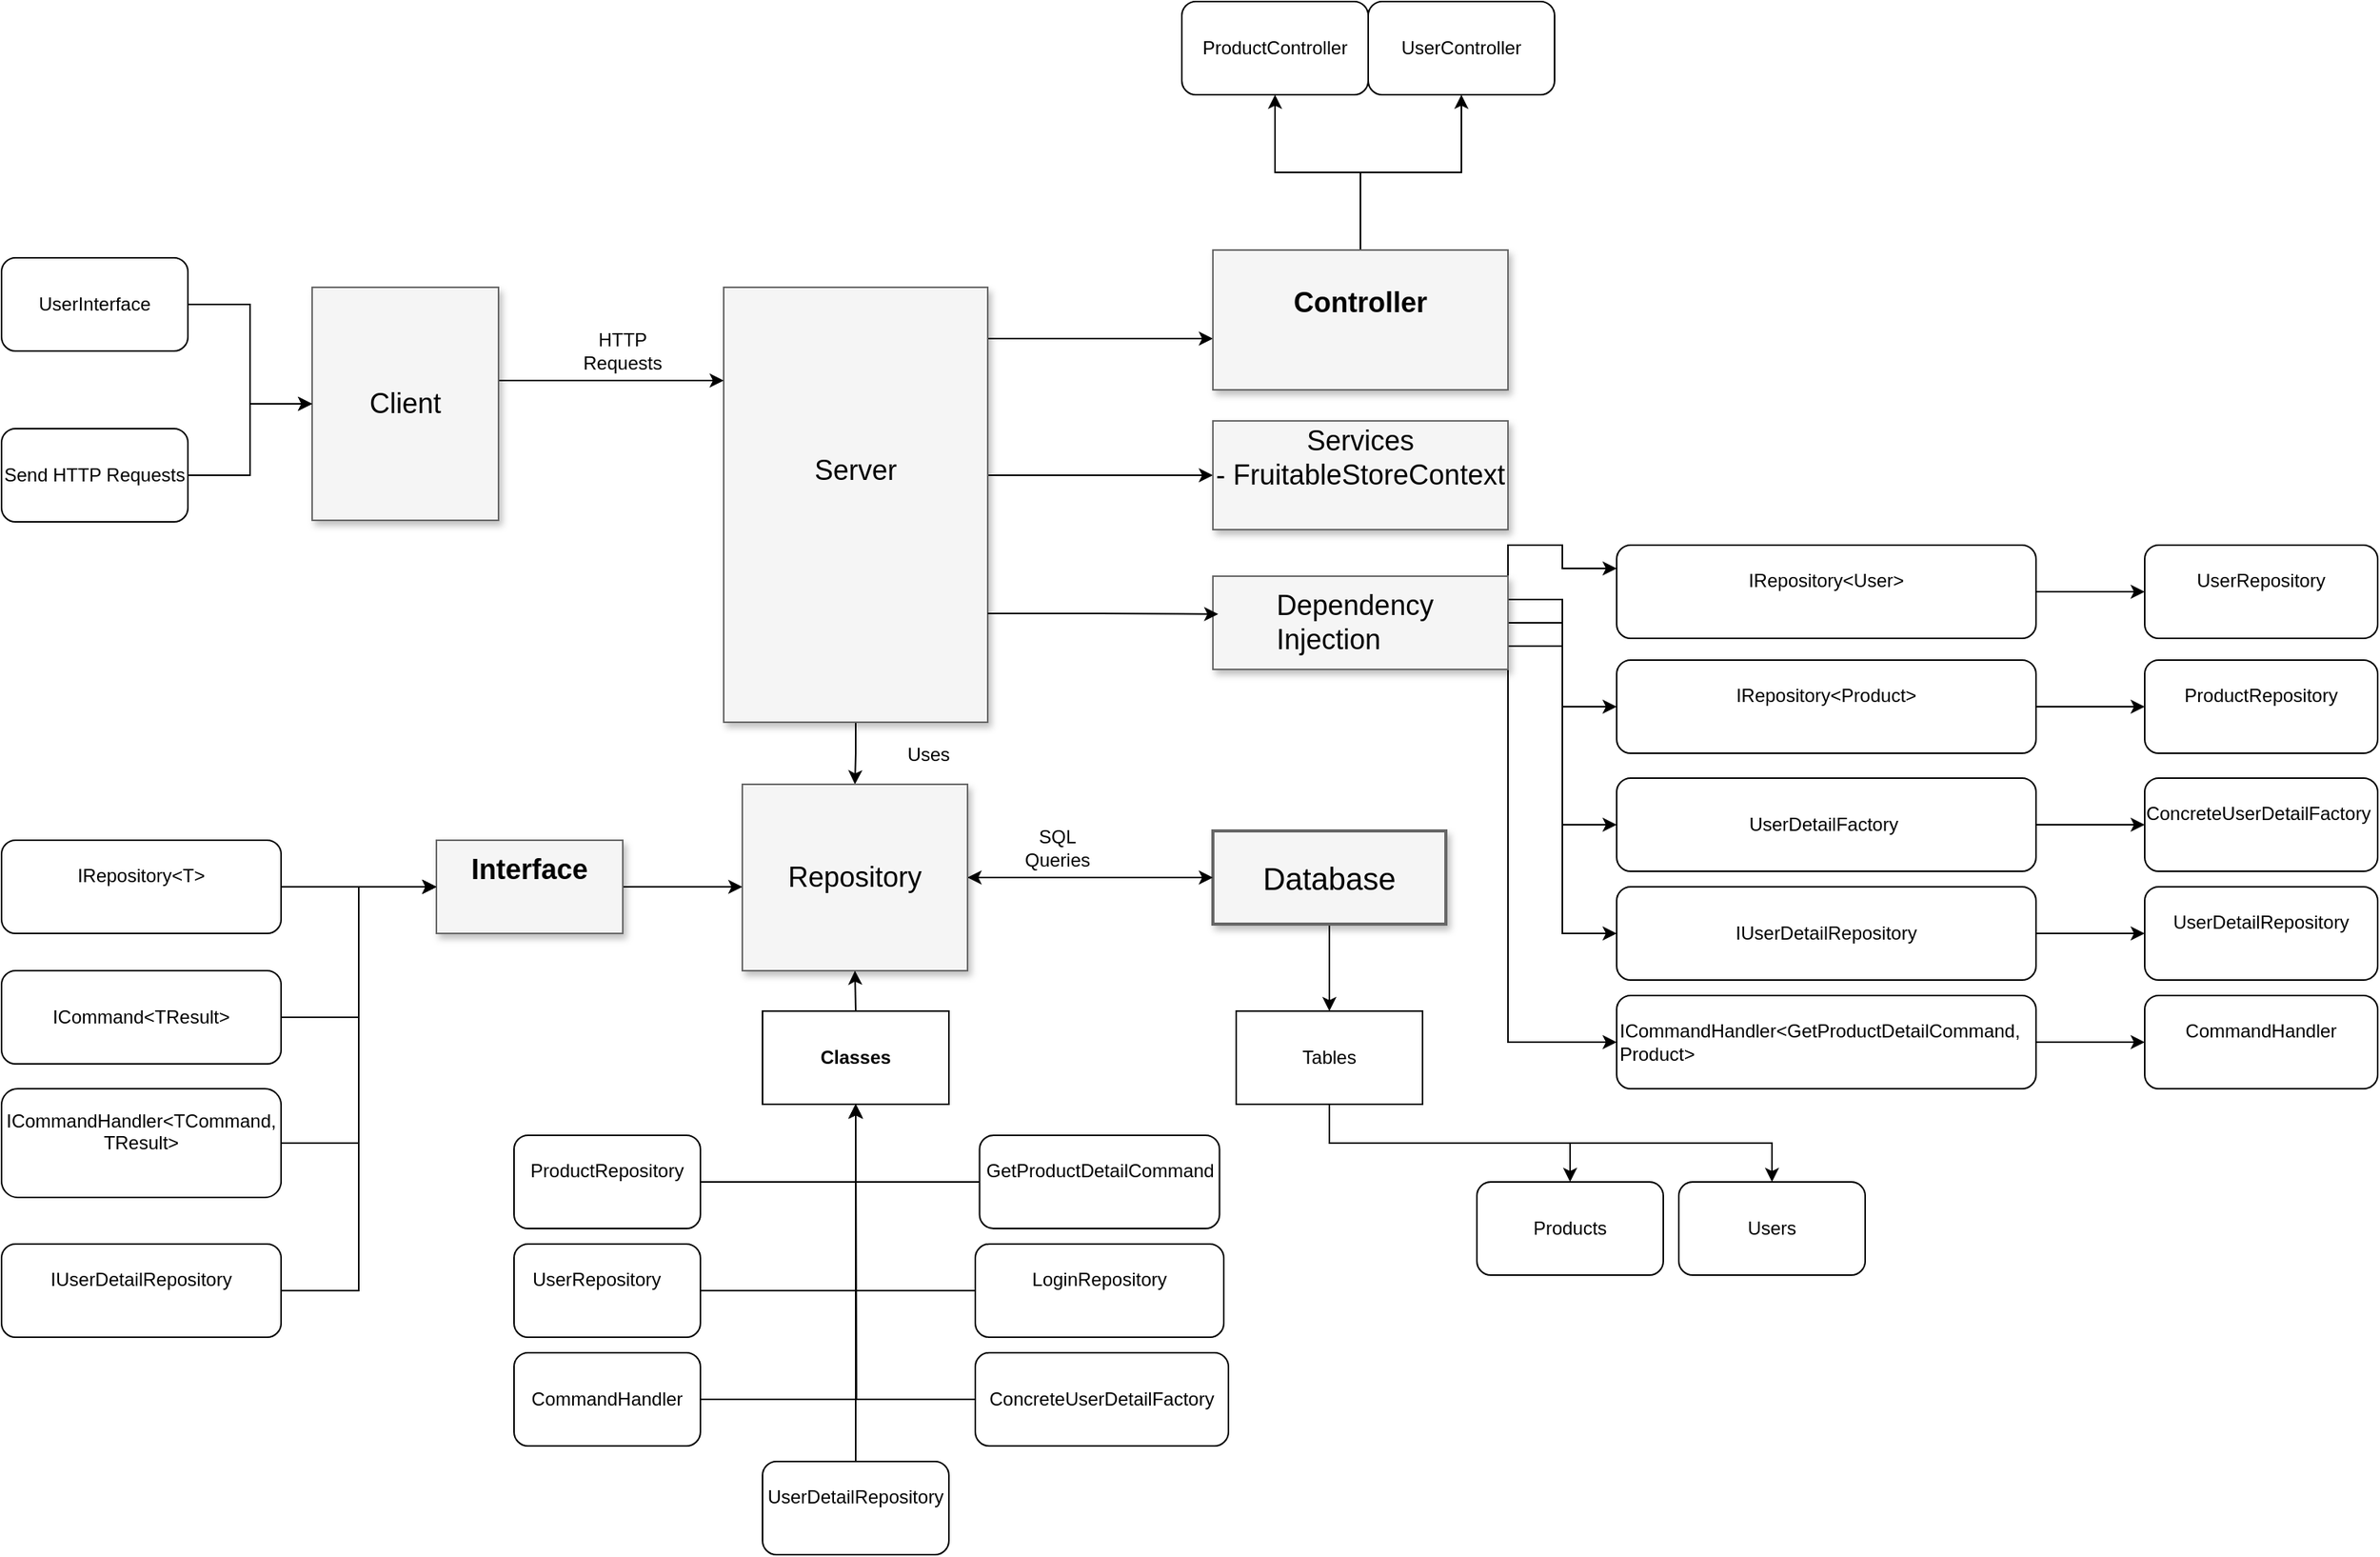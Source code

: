 <mxfile version="24.6.0" type="google">
  <diagram name="Page-1" id="90a13364-a465-7bf4-72fc-28e22215d7a0">
    <mxGraphModel grid="1" page="1" gridSize="10" guides="1" tooltips="1" connect="1" arrows="1" fold="1" pageScale="1.5" pageWidth="1169" pageHeight="826" background="none" math="0" shadow="0">
      <root>
        <mxCell id="0" style=";html=1;" />
        <mxCell id="1" style=";html=1;" parent="0" />
        <mxCell id="_6dOnhQKcLMJAgRiBtqv-33" style="edgeStyle=orthogonalEdgeStyle;rounded=0;orthogonalLoop=1;jettySize=auto;html=1;exitX=0.5;exitY=1;exitDx=0;exitDy=0;entryX=0.5;entryY=0;entryDx=0;entryDy=0;" edge="1" parent="1" source="3a17f1ce550125da-1" target="_6dOnhQKcLMJAgRiBtqv-32">
          <mxGeometry relative="1" as="geometry" />
        </mxCell>
        <mxCell id="_6dOnhQKcLMJAgRiBtqv-81" style="edgeStyle=orthogonalEdgeStyle;rounded=0;orthogonalLoop=1;jettySize=auto;html=1;exitX=0;exitY=0.5;exitDx=0;exitDy=0;entryX=1;entryY=0.5;entryDx=0;entryDy=0;" edge="1" parent="1" source="3a17f1ce550125da-1" target="3a17f1ce550125da-10">
          <mxGeometry relative="1" as="geometry" />
        </mxCell>
        <mxCell id="3a17f1ce550125da-1" value="Database" style="whiteSpace=wrap;html=1;shadow=1;fontSize=20;fillColor=#f5f5f5;strokeColor=#666666;strokeWidth=2;" vertex="1" parent="1">
          <mxGeometry x="1090" y="804" width="150" height="60" as="geometry" />
        </mxCell>
        <mxCell id="3a17f1ce550125da-13" style="edgeStyle=elbowEdgeStyle;rounded=0;html=1;startArrow=none;startFill=0;jettySize=auto;orthogonalLoop=1;fontSize=18;elbow=vertical;" edge="1" parent="1" source="3a17f1ce550125da-2" target="3a17f1ce550125da-4">
          <mxGeometry relative="1" as="geometry" />
        </mxCell>
        <mxCell id="3a17f1ce550125da-14" style="edgeStyle=elbowEdgeStyle;rounded=0;html=1;startArrow=none;startFill=0;jettySize=auto;orthogonalLoop=1;fontSize=18;elbow=vertical;" edge="1" parent="1" source="3a17f1ce550125da-2" target="3a17f1ce550125da-5">
          <mxGeometry relative="1" as="geometry" />
        </mxCell>
        <mxCell id="_6dOnhQKcLMJAgRiBtqv-27" style="edgeStyle=orthogonalEdgeStyle;rounded=0;orthogonalLoop=1;jettySize=auto;html=1;exitX=0.5;exitY=1;exitDx=0;exitDy=0;entryX=0.5;entryY=0;entryDx=0;entryDy=0;" edge="1" parent="1" source="3a17f1ce550125da-2" target="3a17f1ce550125da-10">
          <mxGeometry relative="1" as="geometry" />
        </mxCell>
        <mxCell id="3a17f1ce550125da-2" value="Server&lt;div&gt;&lt;br&gt;&lt;/div&gt;&lt;div&gt;&lt;br&gt;&lt;/div&gt;" style="whiteSpace=wrap;html=1;shadow=1;fontSize=18;fillColor=#f5f5f5;strokeColor=#666666;" vertex="1" parent="1">
          <mxGeometry x="775" y="454" width="170" height="280" as="geometry" />
        </mxCell>
        <mxCell id="_6dOnhQKcLMJAgRiBtqv-79" style="rounded=0;orthogonalLoop=1;jettySize=auto;html=1;exitX=0.5;exitY=0;exitDx=0;exitDy=0;entryX=0.5;entryY=1;entryDx=0;entryDy=0;edgeStyle=orthogonalEdgeStyle;" edge="1" parent="1" source="3a17f1ce550125da-4" target="_6dOnhQKcLMJAgRiBtqv-77">
          <mxGeometry relative="1" as="geometry" />
        </mxCell>
        <mxCell id="_6dOnhQKcLMJAgRiBtqv-80" style="edgeStyle=orthogonalEdgeStyle;rounded=0;orthogonalLoop=1;jettySize=auto;html=1;exitX=0.5;exitY=0;exitDx=0;exitDy=0;entryX=0.5;entryY=1;entryDx=0;entryDy=0;" edge="1" parent="1" source="3a17f1ce550125da-4" target="_6dOnhQKcLMJAgRiBtqv-78">
          <mxGeometry relative="1" as="geometry" />
        </mxCell>
        <mxCell id="3a17f1ce550125da-4" value="&lt;b&gt;Controller&lt;/b&gt;&lt;div style=&quot;text-align: left;&quot;&gt;&lt;br&gt;&lt;/div&gt;" style="whiteSpace=wrap;html=1;shadow=1;fontSize=18;fillColor=#f5f5f5;strokeColor=#666666;align=center;" vertex="1" parent="1">
          <mxGeometry x="1090" y="430" width="190" height="90" as="geometry" />
        </mxCell>
        <mxCell id="3a17f1ce550125da-5" value="&lt;div style=&quot;text-align: center;&quot;&gt;&lt;span style=&quot;background-color: initial;&quot;&gt;Services&lt;/span&gt;&lt;/div&gt;&lt;div style=&quot;text-align: center;&quot;&gt;- FruitableStoreContext&lt;/div&gt;&lt;div style=&quot;text-align: center;&quot;&gt;&amp;nbsp;&lt;br&gt;&lt;/div&gt;" style="whiteSpace=wrap;html=1;shadow=1;fontSize=18;fillColor=#f5f5f5;strokeColor=#666666;align=left;" vertex="1" parent="1">
          <mxGeometry x="1090" y="540" width="190" height="70" as="geometry" />
        </mxCell>
        <mxCell id="3a17f1ce550125da-20" style="edgeStyle=elbowEdgeStyle;rounded=0;html=1;startArrow=none;startFill=0;jettySize=auto;orthogonalLoop=1;fontSize=18;elbow=vertical;" edge="1" parent="1" source="3a17f1ce550125da-8" target="3a17f1ce550125da-2">
          <mxGeometry relative="1" as="geometry">
            <Array as="points">
              <mxPoint x="757" y="514" />
            </Array>
          </mxGeometry>
        </mxCell>
        <mxCell id="3a17f1ce550125da-8" value="Client" style="whiteSpace=wrap;html=1;shadow=1;fontSize=18;fillColor=#f5f5f5;strokeColor=#666666;" vertex="1" parent="1">
          <mxGeometry x="510" y="454" width="120" height="150" as="geometry" />
        </mxCell>
        <mxCell id="_6dOnhQKcLMJAgRiBtqv-36" style="edgeStyle=orthogonalEdgeStyle;rounded=0;orthogonalLoop=1;jettySize=auto;html=1;exitX=1;exitY=0.5;exitDx=0;exitDy=0;entryX=0;entryY=0.5;entryDx=0;entryDy=0;" edge="1" parent="1" source="3a17f1ce550125da-10" target="3a17f1ce550125da-1">
          <mxGeometry relative="1" as="geometry" />
        </mxCell>
        <mxCell id="3a17f1ce550125da-10" value="Repository                          " style="whiteSpace=wrap;html=1;shadow=1;fontSize=18;fillColor=#f5f5f5;strokeColor=#666666;" vertex="1" parent="1">
          <mxGeometry x="787" y="774" width="145" height="120" as="geometry" />
        </mxCell>
        <mxCell id="3a17f1ce550125da-18" style="edgeStyle=elbowEdgeStyle;rounded=0;html=1;startArrow=none;startFill=0;jettySize=auto;orthogonalLoop=1;fontSize=18;elbow=vertical;" edge="1" parent="1" source="3a17f1ce550125da-11" target="3a17f1ce550125da-10">
          <mxGeometry relative="1" as="geometry" />
        </mxCell>
        <mxCell id="3a17f1ce550125da-11" value="&lt;b&gt;Interface&lt;/b&gt;&lt;div&gt;&lt;br&gt;&lt;/div&gt;" style="whiteSpace=wrap;html=1;shadow=1;fontSize=18;fillColor=#f5f5f5;strokeColor=#666666;" vertex="1" parent="1">
          <mxGeometry x="590" y="810" width="120" height="60" as="geometry" />
        </mxCell>
        <mxCell id="_6dOnhQKcLMJAgRiBtqv-9" style="edgeStyle=orthogonalEdgeStyle;rounded=0;orthogonalLoop=1;jettySize=auto;html=1;exitX=1;exitY=0;exitDx=0;exitDy=0;entryX=0;entryY=0.25;entryDx=0;entryDy=0;" edge="1" parent="1" source="_6dOnhQKcLMJAgRiBtqv-1" target="_6dOnhQKcLMJAgRiBtqv-3">
          <mxGeometry relative="1" as="geometry" />
        </mxCell>
        <mxCell id="_6dOnhQKcLMJAgRiBtqv-10" style="edgeStyle=orthogonalEdgeStyle;rounded=0;orthogonalLoop=1;jettySize=auto;html=1;exitX=1;exitY=0.25;exitDx=0;exitDy=0;entryX=0;entryY=0.5;entryDx=0;entryDy=0;" edge="1" parent="1" source="_6dOnhQKcLMJAgRiBtqv-1" target="_6dOnhQKcLMJAgRiBtqv-4">
          <mxGeometry relative="1" as="geometry" />
        </mxCell>
        <mxCell id="_6dOnhQKcLMJAgRiBtqv-11" style="edgeStyle=orthogonalEdgeStyle;rounded=0;orthogonalLoop=1;jettySize=auto;html=1;exitX=1;exitY=0.5;exitDx=0;exitDy=0;entryX=0;entryY=0.5;entryDx=0;entryDy=0;" edge="1" parent="1" source="_6dOnhQKcLMJAgRiBtqv-1" target="_6dOnhQKcLMJAgRiBtqv-5">
          <mxGeometry relative="1" as="geometry" />
        </mxCell>
        <mxCell id="_6dOnhQKcLMJAgRiBtqv-12" style="edgeStyle=orthogonalEdgeStyle;rounded=0;orthogonalLoop=1;jettySize=auto;html=1;exitX=1;exitY=0.75;exitDx=0;exitDy=0;entryX=0;entryY=0.5;entryDx=0;entryDy=0;" edge="1" parent="1" source="_6dOnhQKcLMJAgRiBtqv-1" target="_6dOnhQKcLMJAgRiBtqv-6">
          <mxGeometry relative="1" as="geometry" />
        </mxCell>
        <mxCell id="_6dOnhQKcLMJAgRiBtqv-13" style="edgeStyle=orthogonalEdgeStyle;rounded=0;orthogonalLoop=1;jettySize=auto;html=1;exitX=1;exitY=1;exitDx=0;exitDy=0;entryX=0;entryY=0.5;entryDx=0;entryDy=0;" edge="1" parent="1" source="_6dOnhQKcLMJAgRiBtqv-1" target="_6dOnhQKcLMJAgRiBtqv-7">
          <mxGeometry relative="1" as="geometry" />
        </mxCell>
        <mxCell id="_6dOnhQKcLMJAgRiBtqv-1" value="&lt;blockquote style=&quot;text-align: left; margin: 0px 0px 0px 40px; border: none; padding: 0px;&quot;&gt;Dependency Injection&lt;br&gt;&lt;/blockquote&gt;" style="whiteSpace=wrap;html=1;shadow=1;fontSize=18;fillColor=#f5f5f5;strokeColor=#666666;align=center;" vertex="1" parent="1">
          <mxGeometry x="1090" y="640" width="190" height="60" as="geometry" />
        </mxCell>
        <mxCell id="_6dOnhQKcLMJAgRiBtqv-2" style="edgeStyle=orthogonalEdgeStyle;rounded=0;orthogonalLoop=1;jettySize=auto;html=1;exitX=1;exitY=0.75;exitDx=0;exitDy=0;entryX=0.018;entryY=0.407;entryDx=0;entryDy=0;entryPerimeter=0;" edge="1" parent="1" source="3a17f1ce550125da-2" target="_6dOnhQKcLMJAgRiBtqv-1">
          <mxGeometry relative="1" as="geometry" />
        </mxCell>
        <mxCell id="_6dOnhQKcLMJAgRiBtqv-19" style="edgeStyle=orthogonalEdgeStyle;rounded=0;orthogonalLoop=1;jettySize=auto;html=1;exitX=1;exitY=0.5;exitDx=0;exitDy=0;entryX=0;entryY=0.5;entryDx=0;entryDy=0;" edge="1" parent="1" source="_6dOnhQKcLMJAgRiBtqv-3" target="_6dOnhQKcLMJAgRiBtqv-15">
          <mxGeometry relative="1" as="geometry" />
        </mxCell>
        <mxCell id="_6dOnhQKcLMJAgRiBtqv-3" value="&#xa;IRepository&amp;lt;User&amp;gt;&#xa;&#xa;" style="rounded=1;whiteSpace=wrap;html=1;" vertex="1" parent="1">
          <mxGeometry x="1350" y="620" width="270" height="60" as="geometry" />
        </mxCell>
        <mxCell id="_6dOnhQKcLMJAgRiBtqv-20" style="edgeStyle=orthogonalEdgeStyle;rounded=0;orthogonalLoop=1;jettySize=auto;html=1;exitX=1;exitY=0.5;exitDx=0;exitDy=0;" edge="1" parent="1" source="_6dOnhQKcLMJAgRiBtqv-4" target="_6dOnhQKcLMJAgRiBtqv-14">
          <mxGeometry relative="1" as="geometry" />
        </mxCell>
        <mxCell id="_6dOnhQKcLMJAgRiBtqv-4" value="&#xa;IRepository&lt;span class=&quot;hljs-operator&quot;&gt;&amp;lt;&lt;/span&gt;Product&lt;span class=&quot;hljs-operator&quot;&gt;&amp;gt;&lt;/span&gt;&#xa;&#xa;" style="rounded=1;whiteSpace=wrap;html=1;" vertex="1" parent="1">
          <mxGeometry x="1350" y="694" width="270" height="60" as="geometry" />
        </mxCell>
        <mxCell id="_6dOnhQKcLMJAgRiBtqv-21" style="edgeStyle=orthogonalEdgeStyle;rounded=0;orthogonalLoop=1;jettySize=auto;html=1;exitX=1;exitY=0.5;exitDx=0;exitDy=0;entryX=0;entryY=0.5;entryDx=0;entryDy=0;" edge="1" parent="1" source="_6dOnhQKcLMJAgRiBtqv-5" target="_6dOnhQKcLMJAgRiBtqv-16">
          <mxGeometry relative="1" as="geometry" />
        </mxCell>
        <mxCell id="_6dOnhQKcLMJAgRiBtqv-5" value="UserDetailFactory&amp;nbsp;" style="rounded=1;whiteSpace=wrap;html=1;" vertex="1" parent="1">
          <mxGeometry x="1350" y="770" width="270" height="60" as="geometry" />
        </mxCell>
        <mxCell id="_6dOnhQKcLMJAgRiBtqv-22" style="edgeStyle=orthogonalEdgeStyle;rounded=0;orthogonalLoop=1;jettySize=auto;html=1;exitX=1;exitY=0.5;exitDx=0;exitDy=0;entryX=0;entryY=0.5;entryDx=0;entryDy=0;" edge="1" parent="1" source="_6dOnhQKcLMJAgRiBtqv-6" target="_6dOnhQKcLMJAgRiBtqv-17">
          <mxGeometry relative="1" as="geometry" />
        </mxCell>
        <mxCell id="_6dOnhQKcLMJAgRiBtqv-6" value="IUserDetailRepository" style="rounded=1;whiteSpace=wrap;html=1;" vertex="1" parent="1">
          <mxGeometry x="1350" y="840" width="270" height="60" as="geometry" />
        </mxCell>
        <mxCell id="_6dOnhQKcLMJAgRiBtqv-23" style="edgeStyle=orthogonalEdgeStyle;rounded=0;orthogonalLoop=1;jettySize=auto;html=1;exitX=1;exitY=0.5;exitDx=0;exitDy=0;entryX=0;entryY=0.5;entryDx=0;entryDy=0;" edge="1" parent="1" source="_6dOnhQKcLMJAgRiBtqv-7" target="_6dOnhQKcLMJAgRiBtqv-18">
          <mxGeometry relative="1" as="geometry" />
        </mxCell>
        <mxCell id="_6dOnhQKcLMJAgRiBtqv-7" value="&lt;div style=&quot;&quot;&gt;&lt;br&gt;&lt;/div&gt;&lt;div style=&quot;text-align: justify;&quot;&gt;&lt;span style=&quot;background-color: initial;&quot;&gt;ICommandHandler&lt;/span&gt;&lt;span style=&quot;background-color: initial;&quot; class=&quot;hljs-operator&quot;&gt;&amp;lt;&lt;/span&gt;&lt;span style=&quot;background-color: initial;&quot;&gt;GetProductDetailCommand, Product&lt;/span&gt;&lt;span style=&quot;background-color: initial;&quot; class=&quot;hljs-operator&quot;&gt;&amp;gt;&lt;/span&gt;&lt;/div&gt;&lt;div style=&quot;text-align: justify;&quot;&gt;&lt;br&gt;&lt;/div&gt;" style="rounded=1;whiteSpace=wrap;html=1;align=left;" vertex="1" parent="1">
          <mxGeometry x="1350" y="910" width="270" height="60" as="geometry" />
        </mxCell>
        <mxCell id="_6dOnhQKcLMJAgRiBtqv-14" value="&#xa;ProductRepository              &#xa;&#xa;" style="rounded=1;whiteSpace=wrap;html=1;" vertex="1" parent="1">
          <mxGeometry x="1690" y="694" width="150" height="60" as="geometry" />
        </mxCell>
        <mxCell id="_6dOnhQKcLMJAgRiBtqv-15" value="&#xa;UserRepository                    &#xa;&#xa;" style="rounded=1;whiteSpace=wrap;html=1;" vertex="1" parent="1">
          <mxGeometry x="1690" y="620" width="150" height="60" as="geometry" />
        </mxCell>
        <mxCell id="_6dOnhQKcLMJAgRiBtqv-16" value="ConcreteUserDetailFactory&amp;nbsp; &amp;nbsp; &amp;nbsp; &amp;nbsp; &amp;nbsp;" style="rounded=1;whiteSpace=wrap;html=1;" vertex="1" parent="1">
          <mxGeometry x="1690" y="770" width="150" height="60" as="geometry" />
        </mxCell>
        <mxCell id="_6dOnhQKcLMJAgRiBtqv-17" value="&#xa;UserDetailRepository          &#xa;&#xa;" style="rounded=1;whiteSpace=wrap;html=1;" vertex="1" parent="1">
          <mxGeometry x="1690" y="840" width="150" height="60" as="geometry" />
        </mxCell>
        <mxCell id="_6dOnhQKcLMJAgRiBtqv-18" value="&#xa;CommandHandler                                         &#xa;&#xa;" style="rounded=1;whiteSpace=wrap;html=1;" vertex="1" parent="1">
          <mxGeometry x="1690" y="910" width="150" height="60" as="geometry" />
        </mxCell>
        <mxCell id="_6dOnhQKcLMJAgRiBtqv-40" style="edgeStyle=orthogonalEdgeStyle;rounded=0;orthogonalLoop=1;jettySize=auto;html=1;exitX=1;exitY=0.5;exitDx=0;exitDy=0;entryX=0;entryY=0.5;entryDx=0;entryDy=0;" edge="1" parent="1" source="_6dOnhQKcLMJAgRiBtqv-26" target="3a17f1ce550125da-11">
          <mxGeometry relative="1" as="geometry" />
        </mxCell>
        <mxCell id="_6dOnhQKcLMJAgRiBtqv-26" value="&#xa;IRepository&lt;span class=&quot;hljs-operator&quot;&gt;&amp;lt;&lt;/span&gt;T&lt;span class=&quot;hljs-operator&quot;&gt;&amp;gt;&lt;/span&gt; &#xa;&#xa;" style="rounded=1;whiteSpace=wrap;html=1;" vertex="1" parent="1">
          <mxGeometry x="310" y="810" width="180" height="60" as="geometry" />
        </mxCell>
        <mxCell id="_6dOnhQKcLMJAgRiBtqv-28" value="Uses" style="text;html=1;align=center;verticalAlign=middle;whiteSpace=wrap;rounded=0;" vertex="1" parent="1">
          <mxGeometry x="877" y="740" width="60" height="30" as="geometry" />
        </mxCell>
        <mxCell id="_6dOnhQKcLMJAgRiBtqv-29" value="HTTP Requests" style="text;html=1;align=center;verticalAlign=middle;whiteSpace=wrap;rounded=0;" vertex="1" parent="1">
          <mxGeometry x="680" y="480" width="60" height="30" as="geometry" />
        </mxCell>
        <mxCell id="_6dOnhQKcLMJAgRiBtqv-35" style="edgeStyle=orthogonalEdgeStyle;rounded=0;orthogonalLoop=1;jettySize=auto;html=1;exitX=0.5;exitY=1;exitDx=0;exitDy=0;entryX=0.5;entryY=0;entryDx=0;entryDy=0;" edge="1" parent="1" source="_6dOnhQKcLMJAgRiBtqv-32" target="_6dOnhQKcLMJAgRiBtqv-51">
          <mxGeometry relative="1" as="geometry">
            <mxPoint x="1280" y="1130" as="targetPoint" />
          </mxGeometry>
        </mxCell>
        <mxCell id="_6dOnhQKcLMJAgRiBtqv-32" value="Tables" style="rounded=0;whiteSpace=wrap;html=1;" vertex="1" parent="1">
          <mxGeometry x="1105" y="920" width="120" height="60" as="geometry" />
        </mxCell>
        <mxCell id="_6dOnhQKcLMJAgRiBtqv-37" value="SQL Queries" style="text;html=1;align=center;verticalAlign=middle;whiteSpace=wrap;rounded=0;" vertex="1" parent="1">
          <mxGeometry x="960" y="800" width="60" height="30" as="geometry" />
        </mxCell>
        <mxCell id="_6dOnhQKcLMJAgRiBtqv-42" style="edgeStyle=orthogonalEdgeStyle;rounded=0;orthogonalLoop=1;jettySize=auto;html=1;exitX=1;exitY=0.5;exitDx=0;exitDy=0;entryX=0;entryY=0.5;entryDx=0;entryDy=0;" edge="1" parent="1" source="_6dOnhQKcLMJAgRiBtqv-39" target="3a17f1ce550125da-11">
          <mxGeometry relative="1" as="geometry" />
        </mxCell>
        <mxCell id="_6dOnhQKcLMJAgRiBtqv-39" value="ICommand&lt;span class=&quot;hljs-operator&quot;&gt;&amp;lt;&lt;/span&gt;TResult&lt;span class=&quot;hljs-operator&quot;&gt;&amp;gt;&lt;/span&gt;" style="rounded=1;whiteSpace=wrap;html=1;" vertex="1" parent="1">
          <mxGeometry x="310" y="894" width="180" height="60" as="geometry" />
        </mxCell>
        <mxCell id="_6dOnhQKcLMJAgRiBtqv-44" style="edgeStyle=orthogonalEdgeStyle;rounded=0;orthogonalLoop=1;jettySize=auto;html=1;exitX=1;exitY=0.5;exitDx=0;exitDy=0;entryX=0;entryY=0.5;entryDx=0;entryDy=0;" edge="1" parent="1" source="_6dOnhQKcLMJAgRiBtqv-43" target="3a17f1ce550125da-11">
          <mxGeometry relative="1" as="geometry">
            <mxPoint x="610" y="970" as="targetPoint" />
          </mxGeometry>
        </mxCell>
        <mxCell id="_6dOnhQKcLMJAgRiBtqv-43" value="&#xa;ICommandHandler&lt;span class=&quot;hljs-operator&quot;&gt;&amp;lt;&lt;/span&gt;TCommand, TResult&lt;span class=&quot;hljs-operator&quot;&gt;&amp;gt;&lt;/span&gt; &#xa;&#xa;" style="rounded=1;whiteSpace=wrap;html=1;" vertex="1" parent="1">
          <mxGeometry x="310" y="970" width="180" height="70" as="geometry" />
        </mxCell>
        <mxCell id="_6dOnhQKcLMJAgRiBtqv-46" style="edgeStyle=orthogonalEdgeStyle;rounded=0;orthogonalLoop=1;jettySize=auto;html=1;exitX=1;exitY=0.5;exitDx=0;exitDy=0;entryX=0;entryY=0.5;entryDx=0;entryDy=0;" edge="1" parent="1" source="_6dOnhQKcLMJAgRiBtqv-45" target="3a17f1ce550125da-11">
          <mxGeometry relative="1" as="geometry">
            <mxPoint x="610" y="960" as="targetPoint" />
          </mxGeometry>
        </mxCell>
        <mxCell id="_6dOnhQKcLMJAgRiBtqv-45" value="&#xa;IUserDetailRepository &#xa;&#xa;" style="rounded=1;whiteSpace=wrap;html=1;" vertex="1" parent="1">
          <mxGeometry x="310" y="1070" width="180" height="60" as="geometry" />
        </mxCell>
        <mxCell id="_6dOnhQKcLMJAgRiBtqv-69" style="edgeStyle=orthogonalEdgeStyle;rounded=0;orthogonalLoop=1;jettySize=auto;html=1;exitX=0.5;exitY=0;exitDx=0;exitDy=0;entryX=0.5;entryY=1;entryDx=0;entryDy=0;" edge="1" parent="1" source="_6dOnhQKcLMJAgRiBtqv-47" target="3a17f1ce550125da-10">
          <mxGeometry relative="1" as="geometry" />
        </mxCell>
        <mxCell id="_6dOnhQKcLMJAgRiBtqv-47" value="&lt;b&gt;Classes&lt;/b&gt;" style="rounded=0;whiteSpace=wrap;html=1;" vertex="1" parent="1">
          <mxGeometry x="800" y="920" width="120" height="60" as="geometry" />
        </mxCell>
        <mxCell id="_6dOnhQKcLMJAgRiBtqv-56" style="edgeStyle=orthogonalEdgeStyle;rounded=0;orthogonalLoop=1;jettySize=auto;html=1;exitX=1;exitY=0.5;exitDx=0;exitDy=0;entryX=0.5;entryY=1;entryDx=0;entryDy=0;" edge="1" parent="1" source="_6dOnhQKcLMJAgRiBtqv-48" target="_6dOnhQKcLMJAgRiBtqv-47">
          <mxGeometry relative="1" as="geometry" />
        </mxCell>
        <mxCell id="_6dOnhQKcLMJAgRiBtqv-48" value="&#xa;ProductRepository                                      &#xa;&#xa;" style="rounded=1;whiteSpace=wrap;html=1;" vertex="1" parent="1">
          <mxGeometry x="640" y="1000" width="120" height="60" as="geometry" />
        </mxCell>
        <mxCell id="_6dOnhQKcLMJAgRiBtqv-50" value="" style="edgeStyle=orthogonalEdgeStyle;rounded=0;orthogonalLoop=1;jettySize=auto;html=1;exitX=0.5;exitY=1;exitDx=0;exitDy=0;entryX=0.5;entryY=0;entryDx=0;entryDy=0;" edge="1" parent="1" source="_6dOnhQKcLMJAgRiBtqv-32" target="_6dOnhQKcLMJAgRiBtqv-49">
          <mxGeometry relative="1" as="geometry">
            <mxPoint x="1170" y="954" as="sourcePoint" />
            <mxPoint x="1160" y="1050" as="targetPoint" />
          </mxGeometry>
        </mxCell>
        <mxCell id="_6dOnhQKcLMJAgRiBtqv-49" value="Products" style="rounded=1;whiteSpace=wrap;html=1;" vertex="1" parent="1">
          <mxGeometry x="1260" y="1030" width="120" height="60" as="geometry" />
        </mxCell>
        <mxCell id="_6dOnhQKcLMJAgRiBtqv-51" value="Users" style="rounded=1;whiteSpace=wrap;html=1;" vertex="1" parent="1">
          <mxGeometry x="1390" y="1030" width="120" height="60" as="geometry" />
        </mxCell>
        <mxCell id="_6dOnhQKcLMJAgRiBtqv-58" style="edgeStyle=orthogonalEdgeStyle;rounded=0;orthogonalLoop=1;jettySize=auto;html=1;exitX=1;exitY=0.5;exitDx=0;exitDy=0;" edge="1" parent="1" source="_6dOnhQKcLMJAgRiBtqv-52" target="_6dOnhQKcLMJAgRiBtqv-47">
          <mxGeometry relative="1" as="geometry" />
        </mxCell>
        <mxCell id="_6dOnhQKcLMJAgRiBtqv-52" value="&lt;div style=&quot;&quot;&gt;&lt;span style=&quot;background-color: initial;&quot;&gt;&amp;nbsp; &amp;nbsp;UserRepository&amp;nbsp; &amp;nbsp; &amp;nbsp; &amp;nbsp; &amp;nbsp; &amp;nbsp; &amp;nbsp; &amp;nbsp; &amp;nbsp; &amp;nbsp; &amp;nbsp; &amp;nbsp; &amp;nbsp; &amp;nbsp; &amp;nbsp; &amp;nbsp; &amp;nbsp; &amp;nbsp; &amp;nbsp; &amp;nbsp; &amp;nbsp;&lt;/span&gt;&lt;/div&gt;" style="rounded=1;whiteSpace=wrap;html=1;align=center;" vertex="1" parent="1">
          <mxGeometry x="640" y="1070" width="120" height="60" as="geometry" />
        </mxCell>
        <mxCell id="_6dOnhQKcLMJAgRiBtqv-61" style="edgeStyle=orthogonalEdgeStyle;rounded=0;orthogonalLoop=1;jettySize=auto;html=1;exitX=1;exitY=0.5;exitDx=0;exitDy=0;" edge="1" parent="1" source="_6dOnhQKcLMJAgRiBtqv-53">
          <mxGeometry relative="1" as="geometry">
            <mxPoint x="860" y="980.0" as="targetPoint" />
          </mxGeometry>
        </mxCell>
        <mxCell id="_6dOnhQKcLMJAgRiBtqv-53" value="CommandHandler" style="rounded=1;whiteSpace=wrap;html=1;" vertex="1" parent="1">
          <mxGeometry x="640" y="1140" width="120" height="60" as="geometry" />
        </mxCell>
        <mxCell id="_6dOnhQKcLMJAgRiBtqv-57" style="edgeStyle=orthogonalEdgeStyle;rounded=0;orthogonalLoop=1;jettySize=auto;html=1;exitX=0;exitY=0.5;exitDx=0;exitDy=0;entryX=0.5;entryY=1;entryDx=0;entryDy=0;" edge="1" parent="1" source="_6dOnhQKcLMJAgRiBtqv-54" target="_6dOnhQKcLMJAgRiBtqv-47">
          <mxGeometry relative="1" as="geometry" />
        </mxCell>
        <mxCell id="_6dOnhQKcLMJAgRiBtqv-54" value="&#xa;GetProductDetailCommand&#xa;&#xa;" style="rounded=1;whiteSpace=wrap;html=1;" vertex="1" parent="1">
          <mxGeometry x="939.75" y="1000" width="154.5" height="60" as="geometry" />
        </mxCell>
        <mxCell id="_6dOnhQKcLMJAgRiBtqv-59" style="edgeStyle=orthogonalEdgeStyle;rounded=0;orthogonalLoop=1;jettySize=auto;html=1;exitX=0;exitY=0.5;exitDx=0;exitDy=0;entryX=0.5;entryY=1;entryDx=0;entryDy=0;" edge="1" parent="1" source="_6dOnhQKcLMJAgRiBtqv-55" target="_6dOnhQKcLMJAgRiBtqv-47">
          <mxGeometry relative="1" as="geometry" />
        </mxCell>
        <mxCell id="_6dOnhQKcLMJAgRiBtqv-55" value="&#xa;LoginRepository&#xa;&#xa;" style="rounded=1;whiteSpace=wrap;html=1;" vertex="1" parent="1">
          <mxGeometry x="937" y="1070" width="160" height="60" as="geometry" />
        </mxCell>
        <mxCell id="_6dOnhQKcLMJAgRiBtqv-63" style="edgeStyle=orthogonalEdgeStyle;rounded=0;orthogonalLoop=1;jettySize=auto;html=1;exitX=0;exitY=0.5;exitDx=0;exitDy=0;entryX=0.5;entryY=1;entryDx=0;entryDy=0;" edge="1" parent="1" source="_6dOnhQKcLMJAgRiBtqv-62" target="_6dOnhQKcLMJAgRiBtqv-47">
          <mxGeometry relative="1" as="geometry" />
        </mxCell>
        <mxCell id="_6dOnhQKcLMJAgRiBtqv-62" value="ConcreteUserDetailFactory" style="rounded=1;whiteSpace=wrap;html=1;" vertex="1" parent="1">
          <mxGeometry x="937" y="1140" width="163" height="60" as="geometry" />
        </mxCell>
        <mxCell id="_6dOnhQKcLMJAgRiBtqv-65" style="edgeStyle=orthogonalEdgeStyle;rounded=0;orthogonalLoop=1;jettySize=auto;html=1;exitX=0.5;exitY=0;exitDx=0;exitDy=0;entryX=0.5;entryY=1;entryDx=0;entryDy=0;" edge="1" parent="1" source="_6dOnhQKcLMJAgRiBtqv-64" target="_6dOnhQKcLMJAgRiBtqv-47">
          <mxGeometry relative="1" as="geometry" />
        </mxCell>
        <mxCell id="_6dOnhQKcLMJAgRiBtqv-64" value="&#xa;UserDetailRepository&#xa;&#xa;" style="rounded=1;whiteSpace=wrap;html=1;" vertex="1" parent="1">
          <mxGeometry x="800" y="1210" width="120" height="60" as="geometry" />
        </mxCell>
        <mxCell id="_6dOnhQKcLMJAgRiBtqv-76" style="edgeStyle=orthogonalEdgeStyle;rounded=0;orthogonalLoop=1;jettySize=auto;html=1;exitX=1;exitY=0.5;exitDx=0;exitDy=0;entryX=0;entryY=0.5;entryDx=0;entryDy=0;" edge="1" parent="1" source="_6dOnhQKcLMJAgRiBtqv-73" target="3a17f1ce550125da-8">
          <mxGeometry relative="1" as="geometry" />
        </mxCell>
        <mxCell id="_6dOnhQKcLMJAgRiBtqv-73" value="Send HTTP Requests" style="rounded=1;whiteSpace=wrap;html=1;" vertex="1" parent="1">
          <mxGeometry x="310" y="545" width="120" height="60" as="geometry" />
        </mxCell>
        <mxCell id="_6dOnhQKcLMJAgRiBtqv-75" style="edgeStyle=orthogonalEdgeStyle;rounded=0;orthogonalLoop=1;jettySize=auto;html=1;exitX=1;exitY=0.5;exitDx=0;exitDy=0;entryX=0;entryY=0.5;entryDx=0;entryDy=0;" edge="1" parent="1" source="_6dOnhQKcLMJAgRiBtqv-74" target="3a17f1ce550125da-8">
          <mxGeometry relative="1" as="geometry" />
        </mxCell>
        <mxCell id="_6dOnhQKcLMJAgRiBtqv-74" value="UserInterface" style="rounded=1;whiteSpace=wrap;html=1;" vertex="1" parent="1">
          <mxGeometry x="310" y="435" width="120" height="60" as="geometry" />
        </mxCell>
        <mxCell id="_6dOnhQKcLMJAgRiBtqv-77" value="&lt;div style=&quot;text-align: left;&quot;&gt;&lt;font style=&quot;font-size: 12px;&quot;&gt;ProductController&lt;/font&gt;&lt;/div&gt;" style="rounded=1;whiteSpace=wrap;html=1;" vertex="1" parent="1">
          <mxGeometry x="1070" y="270" width="120" height="60" as="geometry" />
        </mxCell>
        <mxCell id="_6dOnhQKcLMJAgRiBtqv-78" value="UserController" style="rounded=1;whiteSpace=wrap;html=1;" vertex="1" parent="1">
          <mxGeometry x="1190" y="270" width="120" height="60" as="geometry" />
        </mxCell>
      </root>
    </mxGraphModel>
  </diagram>
</mxfile>
